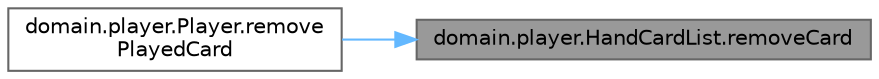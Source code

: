 digraph "domain.player.HandCardList.removeCard"
{
 // LATEX_PDF_SIZE
  bgcolor="transparent";
  edge [fontname=Helvetica,fontsize=10,labelfontname=Helvetica,labelfontsize=10];
  node [fontname=Helvetica,fontsize=10,shape=box,height=0.2,width=0.4];
  rankdir="RL";
  Node1 [id="Node000001",label="domain.player.HandCardList.removeCard",height=0.2,width=0.4,color="gray40", fillcolor="grey60", style="filled", fontcolor="black",tooltip=" "];
  Node1 -> Node2 [id="edge1_Node000001_Node000002",dir="back",color="steelblue1",style="solid",tooltip=" "];
  Node2 [id="Node000002",label="domain.player.Player.remove\lPlayedCard",height=0.2,width=0.4,color="grey40", fillcolor="white", style="filled",URL="$classdomain_1_1player_1_1_player.html#a0c89d44cf2b75b4be01f9d26b0465e1d",tooltip=" "];
}
